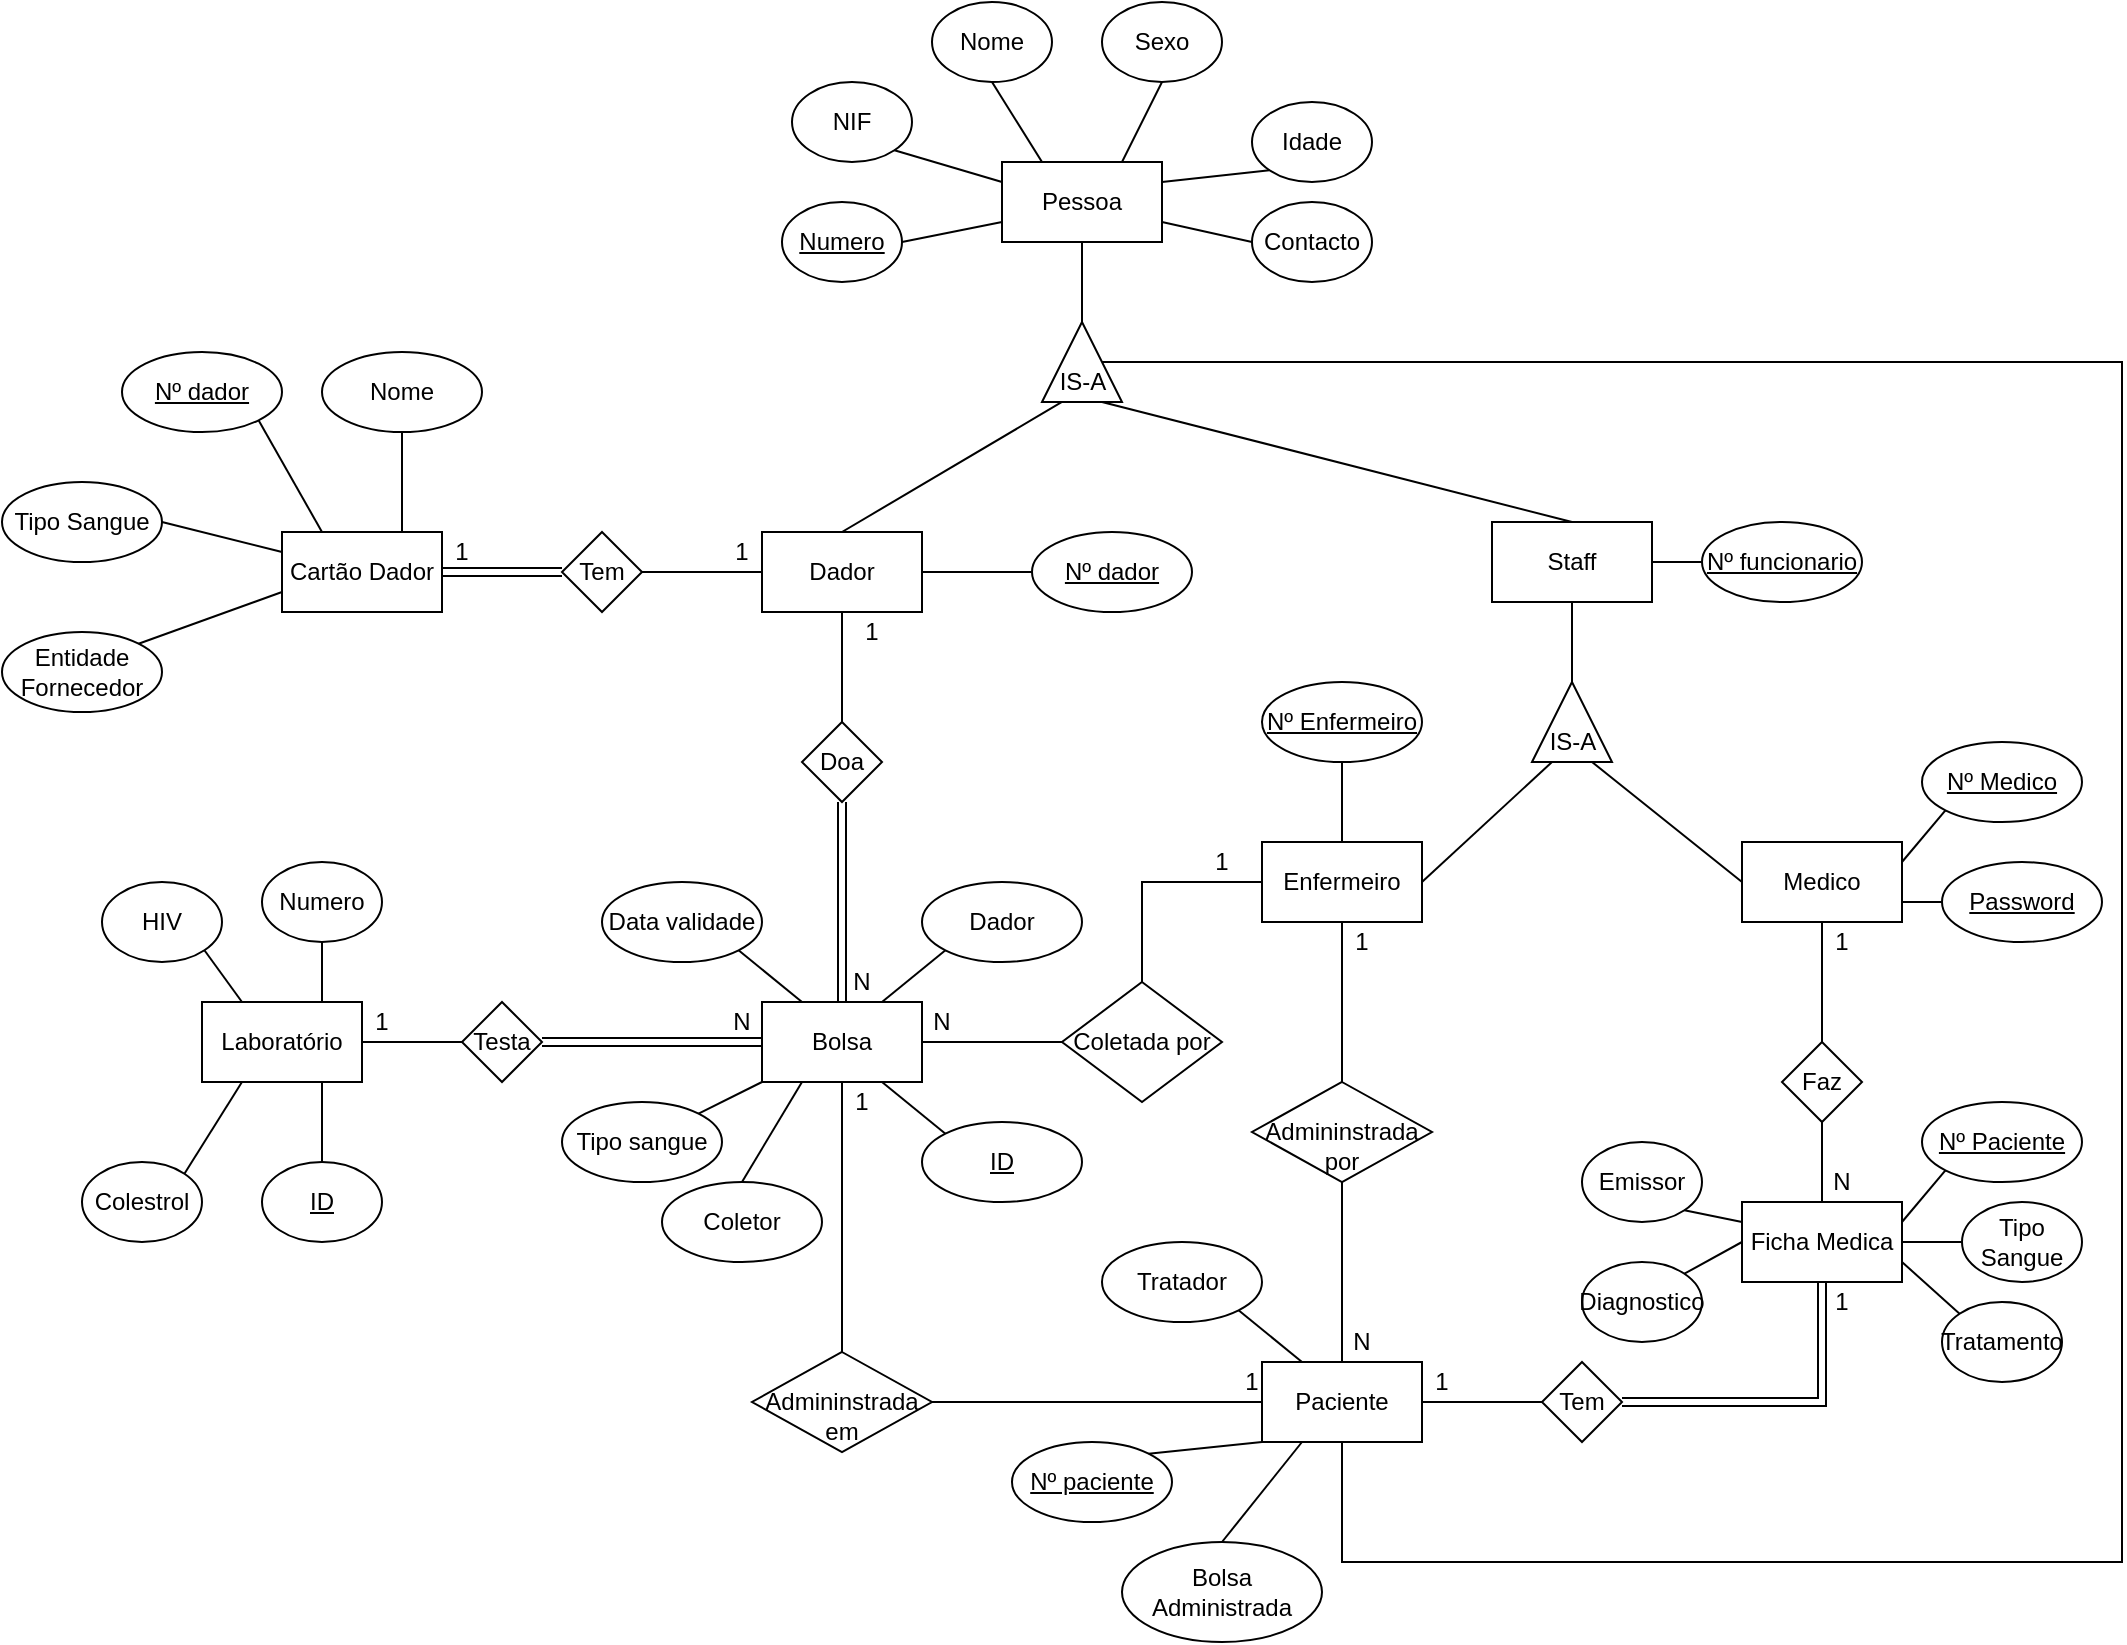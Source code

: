 <mxfile version="24.4.8" type="device">
  <diagram name="Page-1" id="y9fdvsJP01LTRV1NXIzd">
    <mxGraphModel dx="2537" dy="1978" grid="1" gridSize="10" guides="1" tooltips="1" connect="1" arrows="1" fold="1" page="1" pageScale="1" pageWidth="850" pageHeight="1100" math="0" shadow="0">
      <root>
        <mxCell id="0" />
        <mxCell id="1" parent="0" />
        <mxCell id="dB53JGvOFBfMMkXf-lnQ-2" value="Cartão Dador" style="rounded=0;whiteSpace=wrap;html=1;" parent="1" vertex="1">
          <mxGeometry x="40" y="225" width="80" height="40" as="geometry" />
        </mxCell>
        <mxCell id="dB53JGvOFBfMMkXf-lnQ-24" value="Pessoa" style="rounded=0;whiteSpace=wrap;html=1;" parent="1" vertex="1">
          <mxGeometry x="400" y="40" width="80" height="40" as="geometry" />
        </mxCell>
        <mxCell id="dB53JGvOFBfMMkXf-lnQ-25" value="Dador" style="rounded=0;whiteSpace=wrap;html=1;" parent="1" vertex="1">
          <mxGeometry x="280" y="225" width="80" height="40" as="geometry" />
        </mxCell>
        <mxCell id="dB53JGvOFBfMMkXf-lnQ-26" value="Paciente" style="rounded=0;whiteSpace=wrap;html=1;" parent="1" vertex="1">
          <mxGeometry x="530" y="640" width="80" height="40" as="geometry" />
        </mxCell>
        <mxCell id="dB53JGvOFBfMMkXf-lnQ-27" value="Staff" style="rounded=0;whiteSpace=wrap;html=1;" parent="1" vertex="1">
          <mxGeometry x="645" y="220" width="80" height="40" as="geometry" />
        </mxCell>
        <mxCell id="dB53JGvOFBfMMkXf-lnQ-29" value="Bolsa" style="rounded=0;whiteSpace=wrap;html=1;" parent="1" vertex="1">
          <mxGeometry x="280" y="460" width="80" height="40" as="geometry" />
        </mxCell>
        <mxCell id="dB53JGvOFBfMMkXf-lnQ-30" value="Laboratório" style="rounded=0;whiteSpace=wrap;html=1;" parent="1" vertex="1">
          <mxGeometry y="460" width="80" height="40" as="geometry" />
        </mxCell>
        <mxCell id="dB53JGvOFBfMMkXf-lnQ-31" value="Medico" style="rounded=0;whiteSpace=wrap;html=1;" parent="1" vertex="1">
          <mxGeometry x="770" y="380" width="80" height="40" as="geometry" />
        </mxCell>
        <mxCell id="dB53JGvOFBfMMkXf-lnQ-32" value="Enfermeiro" style="rounded=0;whiteSpace=wrap;html=1;" parent="1" vertex="1">
          <mxGeometry x="530" y="380" width="80" height="40" as="geometry" />
        </mxCell>
        <mxCell id="dB53JGvOFBfMMkXf-lnQ-33" value="Ficha Medica" style="rounded=0;whiteSpace=wrap;html=1;" parent="1" vertex="1">
          <mxGeometry x="770" y="560" width="80" height="40" as="geometry" />
        </mxCell>
        <mxCell id="dB53JGvOFBfMMkXf-lnQ-37" value="Tem" style="rhombus;whiteSpace=wrap;html=1;" parent="1" vertex="1">
          <mxGeometry x="180" y="225" width="40" height="40" as="geometry" />
        </mxCell>
        <mxCell id="dB53JGvOFBfMMkXf-lnQ-38" value="Doa" style="rhombus;whiteSpace=wrap;html=1;" parent="1" vertex="1">
          <mxGeometry x="300" y="320" width="40" height="40" as="geometry" />
        </mxCell>
        <mxCell id="dB53JGvOFBfMMkXf-lnQ-39" value="Testa" style="rhombus;whiteSpace=wrap;html=1;" parent="1" vertex="1">
          <mxGeometry x="130" y="460" width="40" height="40" as="geometry" />
        </mxCell>
        <mxCell id="dB53JGvOFBfMMkXf-lnQ-40" value="Faz" style="rhombus;whiteSpace=wrap;html=1;" parent="1" vertex="1">
          <mxGeometry x="790" y="480" width="40" height="40" as="geometry" />
        </mxCell>
        <mxCell id="dB53JGvOFBfMMkXf-lnQ-41" value="Coletada por" style="rhombus;whiteSpace=wrap;html=1;" parent="1" vertex="1">
          <mxGeometry x="430" y="450" width="80" height="60" as="geometry" />
        </mxCell>
        <mxCell id="dB53JGvOFBfMMkXf-lnQ-43" value="&lt;div&gt;&lt;br&gt;&lt;/div&gt;Admininstrada&lt;div&gt;em&lt;/div&gt;" style="rhombus;whiteSpace=wrap;html=1;" parent="1" vertex="1">
          <mxGeometry x="275" y="635" width="90" height="50" as="geometry" />
        </mxCell>
        <mxCell id="dB53JGvOFBfMMkXf-lnQ-46" value="&lt;div&gt;&lt;br&gt;&lt;/div&gt;Admininstrada&lt;div&gt;por&lt;/div&gt;" style="rhombus;whiteSpace=wrap;html=1;" parent="1" vertex="1">
          <mxGeometry x="525" y="500" width="90" height="50" as="geometry" />
        </mxCell>
        <mxCell id="dB53JGvOFBfMMkXf-lnQ-47" value="" style="triangle;whiteSpace=wrap;html=1;rotation=-90;" parent="1" vertex="1">
          <mxGeometry x="420" y="120" width="40" height="40" as="geometry" />
        </mxCell>
        <mxCell id="dB53JGvOFBfMMkXf-lnQ-48" value="IS-A" style="text;html=1;align=center;verticalAlign=middle;resizable=0;points=[];autosize=1;strokeColor=none;fillColor=none;" parent="1" vertex="1">
          <mxGeometry x="415" y="135" width="50" height="30" as="geometry" />
        </mxCell>
        <mxCell id="dB53JGvOFBfMMkXf-lnQ-51" value="" style="triangle;whiteSpace=wrap;html=1;rotation=-90;" parent="1" vertex="1">
          <mxGeometry x="665" y="300" width="40" height="40" as="geometry" />
        </mxCell>
        <mxCell id="dB53JGvOFBfMMkXf-lnQ-52" value="IS-A" style="text;html=1;align=center;verticalAlign=middle;resizable=0;points=[];autosize=1;strokeColor=none;fillColor=none;" parent="1" vertex="1">
          <mxGeometry x="660" y="315" width="50" height="30" as="geometry" />
        </mxCell>
        <mxCell id="dB53JGvOFBfMMkXf-lnQ-57" style="edgeStyle=none;rounded=0;orthogonalLoop=1;jettySize=auto;html=1;entryX=1;entryY=0.5;entryDx=0;entryDy=0;endArrow=none;endFill=0;exitX=0.5;exitY=1;exitDx=0;exitDy=0;" parent="1" source="dB53JGvOFBfMMkXf-lnQ-24" target="dB53JGvOFBfMMkXf-lnQ-47" edge="1">
          <mxGeometry relative="1" as="geometry">
            <mxPoint x="160" y="160" as="sourcePoint" />
            <mxPoint x="160" y="200" as="targetPoint" />
          </mxGeometry>
        </mxCell>
        <mxCell id="dB53JGvOFBfMMkXf-lnQ-58" style="edgeStyle=none;rounded=0;orthogonalLoop=1;jettySize=auto;html=1;entryX=1;entryY=0.5;entryDx=0;entryDy=0;endArrow=none;endFill=0;exitX=0;exitY=0.5;exitDx=0;exitDy=0;shape=link;" parent="1" source="dB53JGvOFBfMMkXf-lnQ-37" target="dB53JGvOFBfMMkXf-lnQ-2" edge="1">
          <mxGeometry relative="1" as="geometry">
            <mxPoint x="170" y="170" as="sourcePoint" />
            <mxPoint x="170" y="210" as="targetPoint" />
          </mxGeometry>
        </mxCell>
        <mxCell id="dB53JGvOFBfMMkXf-lnQ-59" style="edgeStyle=none;rounded=0;orthogonalLoop=1;jettySize=auto;html=1;entryX=1;entryY=0.5;entryDx=0;entryDy=0;endArrow=none;endFill=0;exitX=0;exitY=0.5;exitDx=0;exitDy=0;" parent="1" source="dB53JGvOFBfMMkXf-lnQ-25" target="dB53JGvOFBfMMkXf-lnQ-37" edge="1">
          <mxGeometry relative="1" as="geometry">
            <mxPoint x="225" y="160" as="sourcePoint" />
            <mxPoint x="285" y="280" as="targetPoint" />
          </mxGeometry>
        </mxCell>
        <mxCell id="dB53JGvOFBfMMkXf-lnQ-60" style="edgeStyle=none;rounded=0;orthogonalLoop=1;jettySize=auto;html=1;entryX=0.5;entryY=0;entryDx=0;entryDy=0;endArrow=none;endFill=0;exitX=0.5;exitY=1;exitDx=0;exitDy=0;" parent="1" source="dB53JGvOFBfMMkXf-lnQ-25" target="dB53JGvOFBfMMkXf-lnQ-38" edge="1">
          <mxGeometry relative="1" as="geometry">
            <mxPoint x="190" y="190" as="sourcePoint" />
            <mxPoint x="190" y="230" as="targetPoint" />
          </mxGeometry>
        </mxCell>
        <mxCell id="dB53JGvOFBfMMkXf-lnQ-61" style="edgeStyle=none;rounded=0;orthogonalLoop=1;jettySize=auto;html=1;entryX=0.5;entryY=0;entryDx=0;entryDy=0;endArrow=none;endFill=0;exitX=0.5;exitY=1;exitDx=0;exitDy=0;shape=link;" parent="1" source="dB53JGvOFBfMMkXf-lnQ-38" target="dB53JGvOFBfMMkXf-lnQ-29" edge="1">
          <mxGeometry relative="1" as="geometry">
            <mxPoint x="200" y="200" as="sourcePoint" />
            <mxPoint x="200" y="240" as="targetPoint" />
          </mxGeometry>
        </mxCell>
        <mxCell id="dB53JGvOFBfMMkXf-lnQ-62" style="edgeStyle=none;rounded=0;orthogonalLoop=1;jettySize=auto;html=1;entryX=0;entryY=0.5;entryDx=0;entryDy=0;endArrow=none;endFill=0;exitX=1;exitY=0.5;exitDx=0;exitDy=0;" parent="1" source="dB53JGvOFBfMMkXf-lnQ-30" target="dB53JGvOFBfMMkXf-lnQ-39" edge="1">
          <mxGeometry relative="1" as="geometry">
            <mxPoint x="210" y="250" as="sourcePoint" />
            <mxPoint x="210" y="290" as="targetPoint" />
            <Array as="points">
              <mxPoint x="80" y="480" />
            </Array>
          </mxGeometry>
        </mxCell>
        <mxCell id="dB53JGvOFBfMMkXf-lnQ-63" style="edgeStyle=none;rounded=0;orthogonalLoop=1;jettySize=auto;html=1;entryX=1;entryY=0.5;entryDx=0;entryDy=0;endArrow=none;endFill=0;exitX=0;exitY=0.5;exitDx=0;exitDy=0;shape=link;" parent="1" source="dB53JGvOFBfMMkXf-lnQ-29" target="dB53JGvOFBfMMkXf-lnQ-39" edge="1">
          <mxGeometry relative="1" as="geometry">
            <mxPoint x="220" y="280" as="sourcePoint" />
            <mxPoint x="220" y="320" as="targetPoint" />
          </mxGeometry>
        </mxCell>
        <mxCell id="dB53JGvOFBfMMkXf-lnQ-64" style="edgeStyle=none;rounded=0;orthogonalLoop=1;jettySize=auto;html=1;entryX=0.5;entryY=0;entryDx=0;entryDy=0;endArrow=none;endFill=0;exitX=0.3;exitY=0.833;exitDx=0;exitDy=0;exitPerimeter=0;" parent="1" source="dB53JGvOFBfMMkXf-lnQ-48" target="dB53JGvOFBfMMkXf-lnQ-25" edge="1">
          <mxGeometry relative="1" as="geometry">
            <mxPoint x="230" y="230" as="sourcePoint" />
            <mxPoint x="230" y="270" as="targetPoint" />
          </mxGeometry>
        </mxCell>
        <mxCell id="dB53JGvOFBfMMkXf-lnQ-65" style="edgeStyle=none;rounded=0;orthogonalLoop=1;jettySize=auto;html=1;entryX=0.5;entryY=0;entryDx=0;entryDy=0;endArrow=none;endFill=0;exitX=0.7;exitY=0.833;exitDx=0;exitDy=0;exitPerimeter=0;" parent="1" source="dB53JGvOFBfMMkXf-lnQ-48" target="dB53JGvOFBfMMkXf-lnQ-27" edge="1">
          <mxGeometry relative="1" as="geometry">
            <mxPoint x="450" y="200" as="sourcePoint" />
            <mxPoint x="240" y="280" as="targetPoint" />
          </mxGeometry>
        </mxCell>
        <mxCell id="dB53JGvOFBfMMkXf-lnQ-66" style="edgeStyle=none;rounded=0;orthogonalLoop=1;jettySize=auto;html=1;entryX=1;entryY=0.5;entryDx=0;entryDy=0;endArrow=none;endFill=0;exitX=0.5;exitY=1;exitDx=0;exitDy=0;" parent="1" source="dB53JGvOFBfMMkXf-lnQ-27" target="dB53JGvOFBfMMkXf-lnQ-51" edge="1">
          <mxGeometry relative="1" as="geometry">
            <mxPoint x="315" y="250" as="sourcePoint" />
            <mxPoint x="315" y="290" as="targetPoint" />
          </mxGeometry>
        </mxCell>
        <mxCell id="dB53JGvOFBfMMkXf-lnQ-67" style="edgeStyle=none;rounded=0;orthogonalLoop=1;jettySize=auto;html=1;entryX=1;entryY=0.5;entryDx=0;entryDy=0;endArrow=none;endFill=0;exitX=0;exitY=0.25;exitDx=0;exitDy=0;" parent="1" source="dB53JGvOFBfMMkXf-lnQ-51" target="dB53JGvOFBfMMkXf-lnQ-32" edge="1">
          <mxGeometry relative="1" as="geometry">
            <mxPoint x="680" y="350" as="sourcePoint" />
            <mxPoint x="755" y="308" as="targetPoint" />
            <Array as="points" />
          </mxGeometry>
        </mxCell>
        <mxCell id="dB53JGvOFBfMMkXf-lnQ-68" style="edgeStyle=none;rounded=0;orthogonalLoop=1;jettySize=auto;html=1;entryX=0;entryY=0.5;entryDx=0;entryDy=0;endArrow=none;endFill=0;exitX=0;exitY=0.75;exitDx=0;exitDy=0;" parent="1" source="dB53JGvOFBfMMkXf-lnQ-51" target="dB53JGvOFBfMMkXf-lnQ-31" edge="1">
          <mxGeometry relative="1" as="geometry">
            <mxPoint x="765" y="280" as="sourcePoint" />
            <mxPoint x="765" y="318" as="targetPoint" />
            <Array as="points" />
          </mxGeometry>
        </mxCell>
        <mxCell id="dB53JGvOFBfMMkXf-lnQ-69" style="edgeStyle=none;rounded=0;orthogonalLoop=1;jettySize=auto;html=1;entryX=0.5;entryY=0;entryDx=0;entryDy=0;endArrow=none;endFill=0;exitX=0.5;exitY=1;exitDx=0;exitDy=0;" parent="1" source="dB53JGvOFBfMMkXf-lnQ-31" target="dB53JGvOFBfMMkXf-lnQ-40" edge="1">
          <mxGeometry relative="1" as="geometry">
            <mxPoint x="645" y="310" as="sourcePoint" />
            <mxPoint x="645" y="348" as="targetPoint" />
          </mxGeometry>
        </mxCell>
        <mxCell id="dB53JGvOFBfMMkXf-lnQ-70" style="edgeStyle=none;rounded=0;orthogonalLoop=1;jettySize=auto;html=1;entryX=0.5;entryY=0;entryDx=0;entryDy=0;endArrow=none;endFill=0;exitX=0.5;exitY=1;exitDx=0;exitDy=0;" parent="1" source="dB53JGvOFBfMMkXf-lnQ-32" target="dB53JGvOFBfMMkXf-lnQ-46" edge="1">
          <mxGeometry relative="1" as="geometry">
            <mxPoint x="655" y="320" as="sourcePoint" />
            <mxPoint x="655" y="358" as="targetPoint" />
          </mxGeometry>
        </mxCell>
        <mxCell id="dB53JGvOFBfMMkXf-lnQ-71" style="edgeStyle=none;rounded=0;orthogonalLoop=1;jettySize=auto;html=1;entryX=0.5;entryY=0;entryDx=0;entryDy=0;endArrow=none;endFill=0;exitX=0.5;exitY=1;exitDx=0;exitDy=0;" parent="1" source="dB53JGvOFBfMMkXf-lnQ-40" target="dB53JGvOFBfMMkXf-lnQ-33" edge="1">
          <mxGeometry relative="1" as="geometry">
            <mxPoint x="795" y="330" as="sourcePoint" />
            <mxPoint x="795" y="368" as="targetPoint" />
          </mxGeometry>
        </mxCell>
        <mxCell id="dB53JGvOFBfMMkXf-lnQ-73" style="edgeStyle=none;rounded=0;orthogonalLoop=1;jettySize=auto;html=1;entryX=0.5;entryY=1;entryDx=0;entryDy=0;endArrow=none;endFill=0;exitX=0.5;exitY=0;exitDx=0;exitDy=0;" parent="1" source="dB53JGvOFBfMMkXf-lnQ-43" target="dB53JGvOFBfMMkXf-lnQ-29" edge="1">
          <mxGeometry relative="1" as="geometry">
            <mxPoint x="470" y="650" as="sourcePoint" />
            <mxPoint x="570" y="580" as="targetPoint" />
          </mxGeometry>
        </mxCell>
        <mxCell id="dB53JGvOFBfMMkXf-lnQ-74" style="edgeStyle=none;rounded=0;orthogonalLoop=1;jettySize=auto;html=1;entryX=1;entryY=0.5;entryDx=0;entryDy=0;endArrow=none;endFill=0;exitX=0;exitY=0.5;exitDx=0;exitDy=0;" parent="1" source="dB53JGvOFBfMMkXf-lnQ-26" target="dB53JGvOFBfMMkXf-lnQ-43" edge="1">
          <mxGeometry relative="1" as="geometry">
            <mxPoint x="240" y="670" as="sourcePoint" />
            <mxPoint x="320" y="580" as="targetPoint" />
            <Array as="points" />
          </mxGeometry>
        </mxCell>
        <mxCell id="dB53JGvOFBfMMkXf-lnQ-75" style="edgeStyle=none;rounded=0;orthogonalLoop=1;jettySize=auto;html=1;entryX=1;entryY=0.5;entryDx=0;entryDy=0;endArrow=none;endFill=0;exitX=0;exitY=0.5;exitDx=0;exitDy=0;" parent="1" source="dB53JGvOFBfMMkXf-lnQ-41" target="dB53JGvOFBfMMkXf-lnQ-29" edge="1">
          <mxGeometry relative="1" as="geometry">
            <mxPoint x="330" y="390" as="sourcePoint" />
            <mxPoint x="330" y="430" as="targetPoint" />
          </mxGeometry>
        </mxCell>
        <mxCell id="dB53JGvOFBfMMkXf-lnQ-78" style="edgeStyle=none;rounded=0;orthogonalLoop=1;jettySize=auto;html=1;entryX=0.5;entryY=0;entryDx=0;entryDy=0;endArrow=none;endFill=0;exitX=0.5;exitY=1;exitDx=0;exitDy=0;" parent="1" source="dB53JGvOFBfMMkXf-lnQ-46" target="dB53JGvOFBfMMkXf-lnQ-26" edge="1">
          <mxGeometry relative="1" as="geometry">
            <mxPoint x="700" y="450" as="sourcePoint" />
            <mxPoint x="700" y="530" as="targetPoint" />
            <Array as="points" />
          </mxGeometry>
        </mxCell>
        <mxCell id="dB53JGvOFBfMMkXf-lnQ-79" value="Tem" style="rhombus;whiteSpace=wrap;html=1;" parent="1" vertex="1">
          <mxGeometry x="670" y="640" width="40" height="40" as="geometry" />
        </mxCell>
        <mxCell id="dB53JGvOFBfMMkXf-lnQ-80" style="edgeStyle=none;rounded=0;orthogonalLoop=1;jettySize=auto;html=1;entryX=0.5;entryY=1;entryDx=0;entryDy=0;endArrow=none;endFill=0;exitX=1;exitY=0.5;exitDx=0;exitDy=0;shape=link;" parent="1" source="dB53JGvOFBfMMkXf-lnQ-79" target="dB53JGvOFBfMMkXf-lnQ-33" edge="1">
          <mxGeometry relative="1" as="geometry">
            <mxPoint x="820" y="575" as="sourcePoint" />
            <mxPoint x="820" y="650" as="targetPoint" />
            <Array as="points">
              <mxPoint x="810" y="660" />
            </Array>
          </mxGeometry>
        </mxCell>
        <mxCell id="dB53JGvOFBfMMkXf-lnQ-81" style="edgeStyle=none;rounded=0;orthogonalLoop=1;jettySize=auto;html=1;entryX=0;entryY=0.5;entryDx=0;entryDy=0;endArrow=none;endFill=0;exitX=1;exitY=0.5;exitDx=0;exitDy=0;" parent="1" source="dB53JGvOFBfMMkXf-lnQ-26" target="dB53JGvOFBfMMkXf-lnQ-79" edge="1">
          <mxGeometry relative="1" as="geometry">
            <mxPoint x="720" y="670" as="sourcePoint" />
            <mxPoint x="780" y="670" as="targetPoint" />
          </mxGeometry>
        </mxCell>
        <mxCell id="dB53JGvOFBfMMkXf-lnQ-82" style="edgeStyle=none;rounded=0;orthogonalLoop=1;jettySize=auto;html=1;endArrow=none;endFill=0;entryX=0.5;entryY=1;entryDx=0;entryDy=0;exitX=0.5;exitY=1;exitDx=0;exitDy=0;" parent="1" source="dB53JGvOFBfMMkXf-lnQ-47" target="dB53JGvOFBfMMkXf-lnQ-26" edge="1">
          <mxGeometry relative="1" as="geometry">
            <mxPoint x="465" y="188" as="sourcePoint" />
            <mxPoint x="420" y="730" as="targetPoint" />
            <Array as="points">
              <mxPoint x="960" y="140" />
              <mxPoint x="960" y="440" />
              <mxPoint x="960" y="740" />
              <mxPoint x="570" y="740" />
            </Array>
          </mxGeometry>
        </mxCell>
        <mxCell id="dB53JGvOFBfMMkXf-lnQ-87" value="1" style="text;html=1;align=center;verticalAlign=middle;whiteSpace=wrap;rounded=0;" parent="1" vertex="1">
          <mxGeometry x="110" y="225" width="40" height="20" as="geometry" />
        </mxCell>
        <mxCell id="dB53JGvOFBfMMkXf-lnQ-88" value="N" style="text;html=1;align=center;verticalAlign=middle;whiteSpace=wrap;rounded=0;" parent="1" vertex="1">
          <mxGeometry x="310" y="440" width="40" height="20" as="geometry" />
        </mxCell>
        <mxCell id="dB53JGvOFBfMMkXf-lnQ-89" value="1" style="text;html=1;align=center;verticalAlign=middle;whiteSpace=wrap;rounded=0;" parent="1" vertex="1">
          <mxGeometry x="250" y="225" width="40" height="20" as="geometry" />
        </mxCell>
        <mxCell id="dB53JGvOFBfMMkXf-lnQ-90" value="1" style="text;html=1;align=center;verticalAlign=middle;whiteSpace=wrap;rounded=0;" parent="1" vertex="1">
          <mxGeometry x="315" y="265" width="40" height="20" as="geometry" />
        </mxCell>
        <mxCell id="dB53JGvOFBfMMkXf-lnQ-91" value="N" style="text;html=1;align=center;verticalAlign=middle;whiteSpace=wrap;rounded=0;" parent="1" vertex="1">
          <mxGeometry x="250" y="460" width="40" height="20" as="geometry" />
        </mxCell>
        <mxCell id="dB53JGvOFBfMMkXf-lnQ-95" value="1" style="text;html=1;align=center;verticalAlign=middle;whiteSpace=wrap;rounded=0;" parent="1" vertex="1">
          <mxGeometry x="70" y="460" width="40" height="20" as="geometry" />
        </mxCell>
        <mxCell id="dB53JGvOFBfMMkXf-lnQ-96" value="1" style="text;html=1;align=center;verticalAlign=middle;whiteSpace=wrap;rounded=0;" parent="1" vertex="1">
          <mxGeometry x="310" y="500" width="40" height="20" as="geometry" />
        </mxCell>
        <mxCell id="dB53JGvOFBfMMkXf-lnQ-97" value="1" style="text;html=1;align=center;verticalAlign=middle;whiteSpace=wrap;rounded=0;" parent="1" vertex="1">
          <mxGeometry x="505" y="640" width="40" height="20" as="geometry" />
        </mxCell>
        <mxCell id="dB53JGvOFBfMMkXf-lnQ-98" value="1" style="text;html=1;align=center;verticalAlign=middle;whiteSpace=wrap;rounded=0;" parent="1" vertex="1">
          <mxGeometry x="490" y="380" width="40" height="20" as="geometry" />
        </mxCell>
        <mxCell id="dB53JGvOFBfMMkXf-lnQ-99" value="N" style="text;html=1;align=center;verticalAlign=middle;whiteSpace=wrap;rounded=0;" parent="1" vertex="1">
          <mxGeometry x="350" y="460" width="40" height="20" as="geometry" />
        </mxCell>
        <mxCell id="dB53JGvOFBfMMkXf-lnQ-100" value="1" style="text;html=1;align=center;verticalAlign=middle;whiteSpace=wrap;rounded=0;" parent="1" vertex="1">
          <mxGeometry x="560" y="420" width="40" height="20" as="geometry" />
        </mxCell>
        <mxCell id="dB53JGvOFBfMMkXf-lnQ-101" value="N" style="text;html=1;align=center;verticalAlign=middle;whiteSpace=wrap;rounded=0;" parent="1" vertex="1">
          <mxGeometry x="560" y="620" width="40" height="20" as="geometry" />
        </mxCell>
        <mxCell id="dB53JGvOFBfMMkXf-lnQ-102" value="1" style="text;html=1;align=center;verticalAlign=middle;whiteSpace=wrap;rounded=0;" parent="1" vertex="1">
          <mxGeometry x="600" y="640" width="40" height="20" as="geometry" />
        </mxCell>
        <mxCell id="dB53JGvOFBfMMkXf-lnQ-104" value="1" style="text;html=1;align=center;verticalAlign=middle;whiteSpace=wrap;rounded=0;" parent="1" vertex="1">
          <mxGeometry x="800" y="420" width="40" height="20" as="geometry" />
        </mxCell>
        <mxCell id="dB53JGvOFBfMMkXf-lnQ-105" value="1" style="text;html=1;align=center;verticalAlign=middle;whiteSpace=wrap;rounded=0;" parent="1" vertex="1">
          <mxGeometry x="800" y="600" width="40" height="20" as="geometry" />
        </mxCell>
        <mxCell id="dB53JGvOFBfMMkXf-lnQ-120" value="N" style="text;html=1;align=center;verticalAlign=middle;whiteSpace=wrap;rounded=0;" parent="1" vertex="1">
          <mxGeometry x="800" y="540" width="40" height="20" as="geometry" />
        </mxCell>
        <mxCell id="dB53JGvOFBfMMkXf-lnQ-121" value="Nome" style="ellipse;whiteSpace=wrap;html=1;" parent="1" vertex="1">
          <mxGeometry x="365" y="-40" width="60" height="40" as="geometry" />
        </mxCell>
        <mxCell id="dB53JGvOFBfMMkXf-lnQ-122" value="Sexo" style="ellipse;whiteSpace=wrap;html=1;" parent="1" vertex="1">
          <mxGeometry x="450" y="-40" width="60" height="40" as="geometry" />
        </mxCell>
        <mxCell id="dB53JGvOFBfMMkXf-lnQ-123" value="Idade" style="ellipse;whiteSpace=wrap;html=1;" parent="1" vertex="1">
          <mxGeometry x="525" y="10" width="60" height="40" as="geometry" />
        </mxCell>
        <mxCell id="dB53JGvOFBfMMkXf-lnQ-124" value="Contacto" style="ellipse;whiteSpace=wrap;html=1;" parent="1" vertex="1">
          <mxGeometry x="525" y="60" width="60" height="40" as="geometry" />
        </mxCell>
        <mxCell id="dB53JGvOFBfMMkXf-lnQ-134" value="&lt;u&gt;Nº funcionario&lt;/u&gt;" style="ellipse;whiteSpace=wrap;html=1;" parent="1" vertex="1">
          <mxGeometry x="750" y="220" width="80" height="40" as="geometry" />
        </mxCell>
        <mxCell id="dB53JGvOFBfMMkXf-lnQ-135" value="&lt;u&gt;Nº Paciente&lt;/u&gt;" style="ellipse;whiteSpace=wrap;html=1;" parent="1" vertex="1">
          <mxGeometry x="860" y="510" width="80" height="40" as="geometry" />
        </mxCell>
        <mxCell id="dB53JGvOFBfMMkXf-lnQ-136" value="Tipo Sangue" style="ellipse;whiteSpace=wrap;html=1;" parent="1" vertex="1">
          <mxGeometry x="880" y="560" width="60" height="40" as="geometry" />
        </mxCell>
        <mxCell id="dB53JGvOFBfMMkXf-lnQ-138" value="Diagnostico" style="ellipse;whiteSpace=wrap;html=1;" parent="1" vertex="1">
          <mxGeometry x="690" y="590" width="60" height="40" as="geometry" />
        </mxCell>
        <mxCell id="dB53JGvOFBfMMkXf-lnQ-139" value="Tratamento" style="ellipse;whiteSpace=wrap;html=1;" parent="1" vertex="1">
          <mxGeometry x="870" y="610" width="60" height="40" as="geometry" />
        </mxCell>
        <mxCell id="dB53JGvOFBfMMkXf-lnQ-140" value="&lt;u&gt;Nº paciente&lt;/u&gt;" style="ellipse;whiteSpace=wrap;html=1;" parent="1" vertex="1">
          <mxGeometry x="405" y="680" width="80" height="40" as="geometry" />
        </mxCell>
        <mxCell id="dB53JGvOFBfMMkXf-lnQ-141" value="&lt;u&gt;ID&lt;/u&gt;" style="ellipse;whiteSpace=wrap;html=1;" parent="1" vertex="1">
          <mxGeometry x="30" y="540" width="60" height="40" as="geometry" />
        </mxCell>
        <mxCell id="dB53JGvOFBfMMkXf-lnQ-142" value="Colestrol" style="ellipse;whiteSpace=wrap;html=1;" parent="1" vertex="1">
          <mxGeometry x="-60" y="540" width="60" height="40" as="geometry" />
        </mxCell>
        <mxCell id="dB53JGvOFBfMMkXf-lnQ-143" value="HIV" style="ellipse;whiteSpace=wrap;html=1;" parent="1" vertex="1">
          <mxGeometry x="-50" y="400" width="60" height="40" as="geometry" />
        </mxCell>
        <mxCell id="dB53JGvOFBfMMkXf-lnQ-144" value="&lt;u&gt;Nº dador&lt;/u&gt;" style="ellipse;whiteSpace=wrap;html=1;" parent="1" vertex="1">
          <mxGeometry x="415" y="225" width="80" height="40" as="geometry" />
        </mxCell>
        <mxCell id="dB53JGvOFBfMMkXf-lnQ-145" value="&lt;u&gt;ID&lt;/u&gt;" style="ellipse;whiteSpace=wrap;html=1;" parent="1" vertex="1">
          <mxGeometry x="360" y="520" width="80" height="40" as="geometry" />
        </mxCell>
        <mxCell id="dB53JGvOFBfMMkXf-lnQ-146" value="Tipo sangue" style="ellipse;whiteSpace=wrap;html=1;" parent="1" vertex="1">
          <mxGeometry x="180" y="510" width="80" height="40" as="geometry" />
        </mxCell>
        <mxCell id="dB53JGvOFBfMMkXf-lnQ-147" value="Data validade" style="ellipse;whiteSpace=wrap;html=1;" parent="1" vertex="1">
          <mxGeometry x="200" y="400" width="80" height="40" as="geometry" />
        </mxCell>
        <mxCell id="dB53JGvOFBfMMkXf-lnQ-148" value="Dador" style="ellipse;whiteSpace=wrap;html=1;" parent="1" vertex="1">
          <mxGeometry x="360" y="400" width="80" height="40" as="geometry" />
        </mxCell>
        <mxCell id="dB53JGvOFBfMMkXf-lnQ-150" value="&lt;u&gt;Nº dador&lt;/u&gt;" style="ellipse;whiteSpace=wrap;html=1;" parent="1" vertex="1">
          <mxGeometry x="-40" y="135" width="80" height="40" as="geometry" />
        </mxCell>
        <mxCell id="dB53JGvOFBfMMkXf-lnQ-152" value="Tipo Sangue" style="ellipse;whiteSpace=wrap;html=1;" parent="1" vertex="1">
          <mxGeometry x="-100" y="200" width="80" height="40" as="geometry" />
        </mxCell>
        <mxCell id="dB53JGvOFBfMMkXf-lnQ-153" value="Entidade&lt;div&gt;Fornecedor&lt;/div&gt;" style="ellipse;whiteSpace=wrap;html=1;" parent="1" vertex="1">
          <mxGeometry x="-100" y="275" width="80" height="40" as="geometry" />
        </mxCell>
        <mxCell id="dB53JGvOFBfMMkXf-lnQ-154" value="Nome" style="ellipse;whiteSpace=wrap;html=1;" parent="1" vertex="1">
          <mxGeometry x="60" y="135" width="80" height="40" as="geometry" />
        </mxCell>
        <mxCell id="dB53JGvOFBfMMkXf-lnQ-156" style="edgeStyle=none;rounded=0;orthogonalLoop=1;jettySize=auto;html=1;entryX=0.25;entryY=0;entryDx=0;entryDy=0;endArrow=none;endFill=0;exitX=1;exitY=1;exitDx=0;exitDy=0;" parent="1" source="dB53JGvOFBfMMkXf-lnQ-150" target="dB53JGvOFBfMMkXf-lnQ-2" edge="1">
          <mxGeometry relative="1" as="geometry">
            <mxPoint x="18" y="209" as="sourcePoint" />
            <mxPoint x="50" y="235" as="targetPoint" />
          </mxGeometry>
        </mxCell>
        <mxCell id="dB53JGvOFBfMMkXf-lnQ-157" style="edgeStyle=none;rounded=0;orthogonalLoop=1;jettySize=auto;html=1;entryX=0;entryY=0.25;entryDx=0;entryDy=0;endArrow=none;endFill=0;exitX=1;exitY=0.5;exitDx=0;exitDy=0;" parent="1" source="dB53JGvOFBfMMkXf-lnQ-152" target="dB53JGvOFBfMMkXf-lnQ-2" edge="1">
          <mxGeometry relative="1" as="geometry">
            <mxPoint x="28" y="219" as="sourcePoint" />
            <mxPoint x="60" y="245" as="targetPoint" />
          </mxGeometry>
        </mxCell>
        <mxCell id="dB53JGvOFBfMMkXf-lnQ-158" style="edgeStyle=none;rounded=0;orthogonalLoop=1;jettySize=auto;html=1;entryX=0;entryY=0.75;entryDx=0;entryDy=0;endArrow=none;endFill=0;exitX=1;exitY=0;exitDx=0;exitDy=0;" parent="1" source="dB53JGvOFBfMMkXf-lnQ-153" target="dB53JGvOFBfMMkXf-lnQ-2" edge="1">
          <mxGeometry relative="1" as="geometry">
            <mxPoint x="-12" y="291" as="sourcePoint" />
            <mxPoint x="50" y="255" as="targetPoint" />
          </mxGeometry>
        </mxCell>
        <mxCell id="dB53JGvOFBfMMkXf-lnQ-159" style="edgeStyle=none;rounded=0;orthogonalLoop=1;jettySize=auto;html=1;entryX=0.75;entryY=0;entryDx=0;entryDy=0;endArrow=none;endFill=0;exitX=0.5;exitY=1;exitDx=0;exitDy=0;" parent="1" source="dB53JGvOFBfMMkXf-lnQ-154" target="dB53JGvOFBfMMkXf-lnQ-2" edge="1">
          <mxGeometry relative="1" as="geometry">
            <mxPoint x="100" y="170" as="sourcePoint" />
            <mxPoint x="50" y="265" as="targetPoint" />
          </mxGeometry>
        </mxCell>
        <mxCell id="dB53JGvOFBfMMkXf-lnQ-160" style="edgeStyle=none;rounded=0;orthogonalLoop=1;jettySize=auto;html=1;entryX=1;entryY=1;entryDx=0;entryDy=0;endArrow=none;endFill=0;exitX=0.25;exitY=0;exitDx=0;exitDy=0;" parent="1" source="dB53JGvOFBfMMkXf-lnQ-29" target="dB53JGvOFBfMMkXf-lnQ-147" edge="1">
          <mxGeometry relative="1" as="geometry">
            <mxPoint x="130" y="370" as="sourcePoint" />
            <mxPoint x="110" y="330" as="targetPoint" />
          </mxGeometry>
        </mxCell>
        <mxCell id="dB53JGvOFBfMMkXf-lnQ-161" style="edgeStyle=none;rounded=0;orthogonalLoop=1;jettySize=auto;html=1;entryX=0;entryY=1;entryDx=0;entryDy=0;endArrow=none;endFill=0;exitX=0.75;exitY=0;exitDx=0;exitDy=0;" parent="1" source="dB53JGvOFBfMMkXf-lnQ-29" target="dB53JGvOFBfMMkXf-lnQ-148" edge="1">
          <mxGeometry relative="1" as="geometry">
            <mxPoint x="370" y="450" as="sourcePoint" />
            <mxPoint x="278" y="444" as="targetPoint" />
          </mxGeometry>
        </mxCell>
        <mxCell id="dB53JGvOFBfMMkXf-lnQ-162" style="edgeStyle=none;rounded=0;orthogonalLoop=1;jettySize=auto;html=1;entryX=1;entryY=0;entryDx=0;entryDy=0;endArrow=none;endFill=0;exitX=0;exitY=1;exitDx=0;exitDy=0;" parent="1" source="dB53JGvOFBfMMkXf-lnQ-29" target="dB53JGvOFBfMMkXf-lnQ-146" edge="1">
          <mxGeometry relative="1" as="geometry">
            <mxPoint x="320" y="480" as="sourcePoint" />
            <mxPoint x="288" y="454" as="targetPoint" />
          </mxGeometry>
        </mxCell>
        <mxCell id="dB53JGvOFBfMMkXf-lnQ-163" style="edgeStyle=none;rounded=0;orthogonalLoop=1;jettySize=auto;html=1;entryX=0;entryY=0;entryDx=0;entryDy=0;endArrow=none;endFill=0;exitX=0.75;exitY=1;exitDx=0;exitDy=0;" parent="1" source="dB53JGvOFBfMMkXf-lnQ-29" target="dB53JGvOFBfMMkXf-lnQ-145" edge="1">
          <mxGeometry relative="1" as="geometry">
            <mxPoint x="330" y="490" as="sourcePoint" />
            <mxPoint x="298" y="464" as="targetPoint" />
          </mxGeometry>
        </mxCell>
        <mxCell id="dB53JGvOFBfMMkXf-lnQ-164" style="edgeStyle=none;rounded=0;orthogonalLoop=1;jettySize=auto;html=1;entryX=0.5;entryY=0;entryDx=0;entryDy=0;endArrow=none;endFill=0;exitX=0.75;exitY=1;exitDx=0;exitDy=0;" parent="1" source="dB53JGvOFBfMMkXf-lnQ-30" target="dB53JGvOFBfMMkXf-lnQ-141" edge="1">
          <mxGeometry relative="1" as="geometry">
            <mxPoint x="270" y="410" as="sourcePoint" />
            <mxPoint x="238" y="436" as="targetPoint" />
          </mxGeometry>
        </mxCell>
        <mxCell id="dB53JGvOFBfMMkXf-lnQ-166" style="edgeStyle=none;rounded=0;orthogonalLoop=1;jettySize=auto;html=1;entryX=1;entryY=1;entryDx=0;entryDy=0;endArrow=none;endFill=0;exitX=0.25;exitY=0;exitDx=0;exitDy=0;" parent="1" source="dB53JGvOFBfMMkXf-lnQ-30" target="dB53JGvOFBfMMkXf-lnQ-143" edge="1">
          <mxGeometry relative="1" as="geometry">
            <mxPoint x="50" y="510" as="sourcePoint" />
            <mxPoint x="30" y="570" as="targetPoint" />
          </mxGeometry>
        </mxCell>
        <mxCell id="dB53JGvOFBfMMkXf-lnQ-167" style="edgeStyle=none;rounded=0;orthogonalLoop=1;jettySize=auto;html=1;entryX=1;entryY=0;entryDx=0;entryDy=0;endArrow=none;endFill=0;exitX=0.25;exitY=1;exitDx=0;exitDy=0;" parent="1" source="dB53JGvOFBfMMkXf-lnQ-30" target="dB53JGvOFBfMMkXf-lnQ-142" edge="1">
          <mxGeometry relative="1" as="geometry">
            <mxPoint x="10" y="480" as="sourcePoint" />
            <mxPoint x="-30" y="470" as="targetPoint" />
          </mxGeometry>
        </mxCell>
        <mxCell id="dB53JGvOFBfMMkXf-lnQ-168" style="edgeStyle=none;rounded=0;orthogonalLoop=1;jettySize=auto;html=1;entryX=0;entryY=1;entryDx=0;entryDy=0;endArrow=none;endFill=0;exitX=1;exitY=0;exitDx=0;exitDy=0;" parent="1" source="dB53JGvOFBfMMkXf-lnQ-140" target="dB53JGvOFBfMMkXf-lnQ-26" edge="1">
          <mxGeometry relative="1" as="geometry">
            <mxPoint x="350" y="510" as="sourcePoint" />
            <mxPoint x="382" y="536" as="targetPoint" />
          </mxGeometry>
        </mxCell>
        <mxCell id="dB53JGvOFBfMMkXf-lnQ-169" style="edgeStyle=none;rounded=0;orthogonalLoop=1;jettySize=auto;html=1;entryX=1;entryY=0.75;entryDx=0;entryDy=0;endArrow=none;endFill=0;exitX=0;exitY=0;exitDx=0;exitDy=0;" parent="1" source="dB53JGvOFBfMMkXf-lnQ-139" target="dB53JGvOFBfMMkXf-lnQ-33" edge="1">
          <mxGeometry relative="1" as="geometry">
            <mxPoint x="523" y="716" as="sourcePoint" />
            <mxPoint x="560" y="690" as="targetPoint" />
          </mxGeometry>
        </mxCell>
        <mxCell id="dB53JGvOFBfMMkXf-lnQ-170" style="edgeStyle=none;rounded=0;orthogonalLoop=1;jettySize=auto;html=1;entryX=0;entryY=0.5;entryDx=0;entryDy=0;endArrow=none;endFill=0;exitX=1;exitY=0;exitDx=0;exitDy=0;" parent="1" source="dB53JGvOFBfMMkXf-lnQ-138" target="dB53JGvOFBfMMkXf-lnQ-33" edge="1">
          <mxGeometry relative="1" as="geometry">
            <mxPoint x="751" y="606" as="sourcePoint" />
            <mxPoint x="780" y="600" as="targetPoint" />
          </mxGeometry>
        </mxCell>
        <mxCell id="dB53JGvOFBfMMkXf-lnQ-171" style="edgeStyle=none;rounded=0;orthogonalLoop=1;jettySize=auto;html=1;entryX=0;entryY=1;entryDx=0;entryDy=0;endArrow=none;endFill=0;exitX=1;exitY=0.25;exitDx=0;exitDy=0;" parent="1" source="dB53JGvOFBfMMkXf-lnQ-33" target="dB53JGvOFBfMMkXf-lnQ-135" edge="1">
          <mxGeometry relative="1" as="geometry">
            <mxPoint x="751" y="574" as="sourcePoint" />
            <mxPoint x="780" y="580" as="targetPoint" />
          </mxGeometry>
        </mxCell>
        <mxCell id="dB53JGvOFBfMMkXf-lnQ-173" style="edgeStyle=none;rounded=0;orthogonalLoop=1;jettySize=auto;html=1;entryX=0;entryY=0.5;entryDx=0;entryDy=0;endArrow=none;endFill=0;exitX=1;exitY=0.5;exitDx=0;exitDy=0;" parent="1" source="dB53JGvOFBfMMkXf-lnQ-33" target="dB53JGvOFBfMMkXf-lnQ-136" edge="1">
          <mxGeometry relative="1" as="geometry">
            <mxPoint x="860" y="600" as="sourcePoint" />
            <mxPoint x="879" y="626" as="targetPoint" />
          </mxGeometry>
        </mxCell>
        <mxCell id="dB53JGvOFBfMMkXf-lnQ-174" style="edgeStyle=none;rounded=0;orthogonalLoop=1;jettySize=auto;html=1;entryX=0;entryY=0.5;entryDx=0;entryDy=0;endArrow=none;endFill=0;exitX=1;exitY=0.5;exitDx=0;exitDy=0;" parent="1" source="dB53JGvOFBfMMkXf-lnQ-27" target="dB53JGvOFBfMMkXf-lnQ-134" edge="1">
          <mxGeometry relative="1" as="geometry">
            <mxPoint x="795" y="590" as="sourcePoint" />
            <mxPoint x="825" y="590" as="targetPoint" />
          </mxGeometry>
        </mxCell>
        <mxCell id="dB53JGvOFBfMMkXf-lnQ-175" style="edgeStyle=none;rounded=0;orthogonalLoop=1;jettySize=auto;html=1;endArrow=none;endFill=0;exitX=1;exitY=0.5;exitDx=0;exitDy=0;entryX=0;entryY=0.5;entryDx=0;entryDy=0;" parent="1" source="dB53JGvOFBfMMkXf-lnQ-25" target="dB53JGvOFBfMMkXf-lnQ-144" edge="1">
          <mxGeometry relative="1" as="geometry">
            <mxPoint x="795" y="255" as="sourcePoint" />
            <mxPoint x="390" y="235" as="targetPoint" />
          </mxGeometry>
        </mxCell>
        <mxCell id="dB53JGvOFBfMMkXf-lnQ-176" style="edgeStyle=none;rounded=0;orthogonalLoop=1;jettySize=auto;html=1;endArrow=none;endFill=0;exitX=0.5;exitY=1;exitDx=0;exitDy=0;entryX=0.25;entryY=0;entryDx=0;entryDy=0;" parent="1" source="dB53JGvOFBfMMkXf-lnQ-121" target="dB53JGvOFBfMMkXf-lnQ-24" edge="1">
          <mxGeometry relative="1" as="geometry">
            <mxPoint x="420" y="20" as="sourcePoint" />
            <mxPoint x="475" y="20" as="targetPoint" />
          </mxGeometry>
        </mxCell>
        <mxCell id="dB53JGvOFBfMMkXf-lnQ-177" style="edgeStyle=none;rounded=0;orthogonalLoop=1;jettySize=auto;html=1;endArrow=none;endFill=0;entryX=0.75;entryY=0;entryDx=0;entryDy=0;exitX=0.5;exitY=1;exitDx=0;exitDy=0;" parent="1" source="dB53JGvOFBfMMkXf-lnQ-122" target="dB53JGvOFBfMMkXf-lnQ-24" edge="1">
          <mxGeometry relative="1" as="geometry">
            <mxPoint x="480" y="-10" as="sourcePoint" />
            <mxPoint x="430" y="50" as="targetPoint" />
          </mxGeometry>
        </mxCell>
        <mxCell id="dB53JGvOFBfMMkXf-lnQ-178" style="edgeStyle=none;rounded=0;orthogonalLoop=1;jettySize=auto;html=1;endArrow=none;endFill=0;exitX=0;exitY=1;exitDx=0;exitDy=0;entryX=1;entryY=0.25;entryDx=0;entryDy=0;" parent="1" source="dB53JGvOFBfMMkXf-lnQ-123" target="dB53JGvOFBfMMkXf-lnQ-24" edge="1">
          <mxGeometry relative="1" as="geometry">
            <mxPoint x="480" y="-10" as="sourcePoint" />
            <mxPoint x="470" y="50" as="targetPoint" />
          </mxGeometry>
        </mxCell>
        <mxCell id="dB53JGvOFBfMMkXf-lnQ-179" style="edgeStyle=none;rounded=0;orthogonalLoop=1;jettySize=auto;html=1;endArrow=none;endFill=0;exitX=0;exitY=0.5;exitDx=0;exitDy=0;entryX=1;entryY=0.75;entryDx=0;entryDy=0;" parent="1" source="dB53JGvOFBfMMkXf-lnQ-124" target="dB53JGvOFBfMMkXf-lnQ-24" edge="1">
          <mxGeometry relative="1" as="geometry">
            <mxPoint x="529" y="24" as="sourcePoint" />
            <mxPoint x="490" y="60" as="targetPoint" />
          </mxGeometry>
        </mxCell>
        <mxCell id="ECRwSfedJFud9sAG4qnN-1" value="&lt;u&gt;Nº Medico&lt;/u&gt;" style="ellipse;whiteSpace=wrap;html=1;" parent="1" vertex="1">
          <mxGeometry x="860" y="330" width="80" height="40" as="geometry" />
        </mxCell>
        <mxCell id="ECRwSfedJFud9sAG4qnN-2" value="&lt;u&gt;Nº Enfermeiro&lt;/u&gt;" style="ellipse;whiteSpace=wrap;html=1;" parent="1" vertex="1">
          <mxGeometry x="530" y="300" width="80" height="40" as="geometry" />
        </mxCell>
        <mxCell id="ECRwSfedJFud9sAG4qnN-3" style="edgeStyle=none;rounded=0;orthogonalLoop=1;jettySize=auto;html=1;entryX=1;entryY=0.25;entryDx=0;entryDy=0;endArrow=none;endFill=0;exitX=0;exitY=1;exitDx=0;exitDy=0;" parent="1" source="ECRwSfedJFud9sAG4qnN-1" target="dB53JGvOFBfMMkXf-lnQ-31" edge="1">
          <mxGeometry relative="1" as="geometry">
            <mxPoint x="755" y="270" as="sourcePoint" />
            <mxPoint x="755" y="310" as="targetPoint" />
          </mxGeometry>
        </mxCell>
        <mxCell id="ECRwSfedJFud9sAG4qnN-4" style="edgeStyle=none;rounded=0;orthogonalLoop=1;jettySize=auto;html=1;entryX=0.5;entryY=0;entryDx=0;entryDy=0;endArrow=none;endFill=0;exitX=0.5;exitY=1;exitDx=0;exitDy=0;" parent="1" source="ECRwSfedJFud9sAG4qnN-2" target="dB53JGvOFBfMMkXf-lnQ-32" edge="1">
          <mxGeometry relative="1" as="geometry">
            <mxPoint x="872" y="364" as="sourcePoint" />
            <mxPoint x="860" y="390" as="targetPoint" />
          </mxGeometry>
        </mxCell>
        <mxCell id="ECRwSfedJFud9sAG4qnN-5" value="Numero" style="ellipse;whiteSpace=wrap;html=1;" parent="1" vertex="1">
          <mxGeometry x="30" y="390" width="60" height="40" as="geometry" />
        </mxCell>
        <mxCell id="ECRwSfedJFud9sAG4qnN-6" style="edgeStyle=none;rounded=0;orthogonalLoop=1;jettySize=auto;html=1;entryX=0.5;entryY=1;entryDx=0;entryDy=0;endArrow=none;endFill=0;exitX=0.75;exitY=0;exitDx=0;exitDy=0;" parent="1" source="dB53JGvOFBfMMkXf-lnQ-30" target="ECRwSfedJFud9sAG4qnN-5" edge="1">
          <mxGeometry relative="1" as="geometry">
            <mxPoint x="10" y="480" as="sourcePoint" />
            <mxPoint x="-30" y="470" as="targetPoint" />
          </mxGeometry>
        </mxCell>
        <mxCell id="ECRwSfedJFud9sAG4qnN-9" value="Tratador" style="ellipse;whiteSpace=wrap;html=1;" parent="1" vertex="1">
          <mxGeometry x="450" y="580" width="80" height="40" as="geometry" />
        </mxCell>
        <mxCell id="ECRwSfedJFud9sAG4qnN-11" style="edgeStyle=none;rounded=0;orthogonalLoop=1;jettySize=auto;html=1;entryX=0.25;entryY=0;entryDx=0;entryDy=0;endArrow=none;endFill=0;exitX=1;exitY=1;exitDx=0;exitDy=0;" parent="1" source="ECRwSfedJFud9sAG4qnN-9" target="dB53JGvOFBfMMkXf-lnQ-26" edge="1">
          <mxGeometry relative="1" as="geometry">
            <mxPoint x="350" y="510" as="sourcePoint" />
            <mxPoint x="382" y="536" as="targetPoint" />
          </mxGeometry>
        </mxCell>
        <mxCell id="ECRwSfedJFud9sAG4qnN-12" value="Coletor" style="ellipse;whiteSpace=wrap;html=1;" parent="1" vertex="1">
          <mxGeometry x="230" y="550" width="80" height="40" as="geometry" />
        </mxCell>
        <mxCell id="ECRwSfedJFud9sAG4qnN-13" style="edgeStyle=none;rounded=0;orthogonalLoop=1;jettySize=auto;html=1;entryX=0.5;entryY=0;entryDx=0;entryDy=0;endArrow=none;endFill=0;exitX=0.25;exitY=1;exitDx=0;exitDy=0;" parent="1" source="dB53JGvOFBfMMkXf-lnQ-29" target="ECRwSfedJFud9sAG4qnN-12" edge="1">
          <mxGeometry relative="1" as="geometry">
            <mxPoint x="350" y="510" as="sourcePoint" />
            <mxPoint x="382" y="536" as="targetPoint" />
          </mxGeometry>
        </mxCell>
        <mxCell id="ECRwSfedJFud9sAG4qnN-14" value="Emissor" style="ellipse;whiteSpace=wrap;html=1;" parent="1" vertex="1">
          <mxGeometry x="690" y="530" width="60" height="40" as="geometry" />
        </mxCell>
        <mxCell id="ECRwSfedJFud9sAG4qnN-16" style="edgeStyle=none;rounded=0;orthogonalLoop=1;jettySize=auto;html=1;entryX=0;entryY=0.25;entryDx=0;entryDy=0;endArrow=none;endFill=0;exitX=1;exitY=1;exitDx=0;exitDy=0;" parent="1" source="ECRwSfedJFud9sAG4qnN-14" target="dB53JGvOFBfMMkXf-lnQ-33" edge="1">
          <mxGeometry relative="1" as="geometry">
            <mxPoint x="740" y="590" as="sourcePoint" />
            <mxPoint x="780" y="590" as="targetPoint" />
          </mxGeometry>
        </mxCell>
        <mxCell id="5JdhZwAZ-2aZZRXWj1JQ-1" value="&lt;u&gt;Numero&lt;/u&gt;" style="ellipse;whiteSpace=wrap;html=1;" parent="1" vertex="1">
          <mxGeometry x="290" y="60" width="60" height="40" as="geometry" />
        </mxCell>
        <mxCell id="5JdhZwAZ-2aZZRXWj1JQ-2" style="edgeStyle=none;rounded=0;orthogonalLoop=1;jettySize=auto;html=1;endArrow=none;endFill=0;exitX=1;exitY=0.5;exitDx=0;exitDy=0;entryX=0;entryY=0.75;entryDx=0;entryDy=0;" parent="1" source="5JdhZwAZ-2aZZRXWj1JQ-1" target="dB53JGvOFBfMMkXf-lnQ-24" edge="1">
          <mxGeometry relative="1" as="geometry">
            <mxPoint x="410" y="10" as="sourcePoint" />
            <mxPoint x="405" y="40" as="targetPoint" />
          </mxGeometry>
        </mxCell>
        <mxCell id="5JdhZwAZ-2aZZRXWj1JQ-4" value="Bolsa&lt;div&gt;Administrada&lt;/div&gt;" style="ellipse;whiteSpace=wrap;html=1;" parent="1" vertex="1">
          <mxGeometry x="460" y="730" width="100" height="50" as="geometry" />
        </mxCell>
        <mxCell id="5JdhZwAZ-2aZZRXWj1JQ-5" style="edgeStyle=none;rounded=0;orthogonalLoop=1;jettySize=auto;html=1;entryX=0.25;entryY=1;entryDx=0;entryDy=0;endArrow=none;endFill=0;exitX=0.5;exitY=0;exitDx=0;exitDy=0;" parent="1" source="5JdhZwAZ-2aZZRXWj1JQ-4" target="dB53JGvOFBfMMkXf-lnQ-26" edge="1">
          <mxGeometry relative="1" as="geometry">
            <mxPoint x="498" y="706" as="sourcePoint" />
            <mxPoint x="560" y="690" as="targetPoint" />
          </mxGeometry>
        </mxCell>
        <mxCell id="5JdhZwAZ-2aZZRXWj1JQ-7" style="edgeStyle=none;rounded=0;orthogonalLoop=1;jettySize=auto;html=1;entryX=0;entryY=0.5;entryDx=0;entryDy=0;endArrow=none;endFill=0;exitX=0.5;exitY=0;exitDx=0;exitDy=0;" parent="1" source="dB53JGvOFBfMMkXf-lnQ-41" target="dB53JGvOFBfMMkXf-lnQ-32" edge="1">
          <mxGeometry relative="1" as="geometry">
            <mxPoint x="580" y="430" as="sourcePoint" />
            <mxPoint x="580" y="510" as="targetPoint" />
            <Array as="points">
              <mxPoint x="470" y="400" />
            </Array>
          </mxGeometry>
        </mxCell>
        <mxCell id="AlnSOOYqMRquDVdbFi_W-4" value="NIF" style="ellipse;whiteSpace=wrap;html=1;" parent="1" vertex="1">
          <mxGeometry x="295" width="60" height="40" as="geometry" />
        </mxCell>
        <mxCell id="AlnSOOYqMRquDVdbFi_W-6" style="edgeStyle=none;rounded=0;orthogonalLoop=1;jettySize=auto;html=1;endArrow=none;endFill=0;exitX=1;exitY=1;exitDx=0;exitDy=0;entryX=0;entryY=0.25;entryDx=0;entryDy=0;" parent="1" source="AlnSOOYqMRquDVdbFi_W-4" target="dB53JGvOFBfMMkXf-lnQ-24" edge="1">
          <mxGeometry relative="1" as="geometry">
            <mxPoint x="410" y="10" as="sourcePoint" />
            <mxPoint x="430" y="50" as="targetPoint" />
          </mxGeometry>
        </mxCell>
        <mxCell id="tbgQ-xnXLJkmKDQ1S3id-1" value="&lt;u&gt;Password&lt;/u&gt;" style="ellipse;whiteSpace=wrap;html=1;" vertex="1" parent="1">
          <mxGeometry x="870" y="390" width="80" height="40" as="geometry" />
        </mxCell>
        <mxCell id="tbgQ-xnXLJkmKDQ1S3id-2" style="edgeStyle=none;rounded=0;orthogonalLoop=1;jettySize=auto;html=1;entryX=1;entryY=0.75;entryDx=0;entryDy=0;endArrow=none;endFill=0;exitX=0;exitY=0.5;exitDx=0;exitDy=0;" edge="1" parent="1" source="tbgQ-xnXLJkmKDQ1S3id-1" target="dB53JGvOFBfMMkXf-lnQ-31">
          <mxGeometry relative="1" as="geometry">
            <mxPoint x="872" y="364" as="sourcePoint" />
            <mxPoint x="860" y="390" as="targetPoint" />
          </mxGeometry>
        </mxCell>
      </root>
    </mxGraphModel>
  </diagram>
</mxfile>
